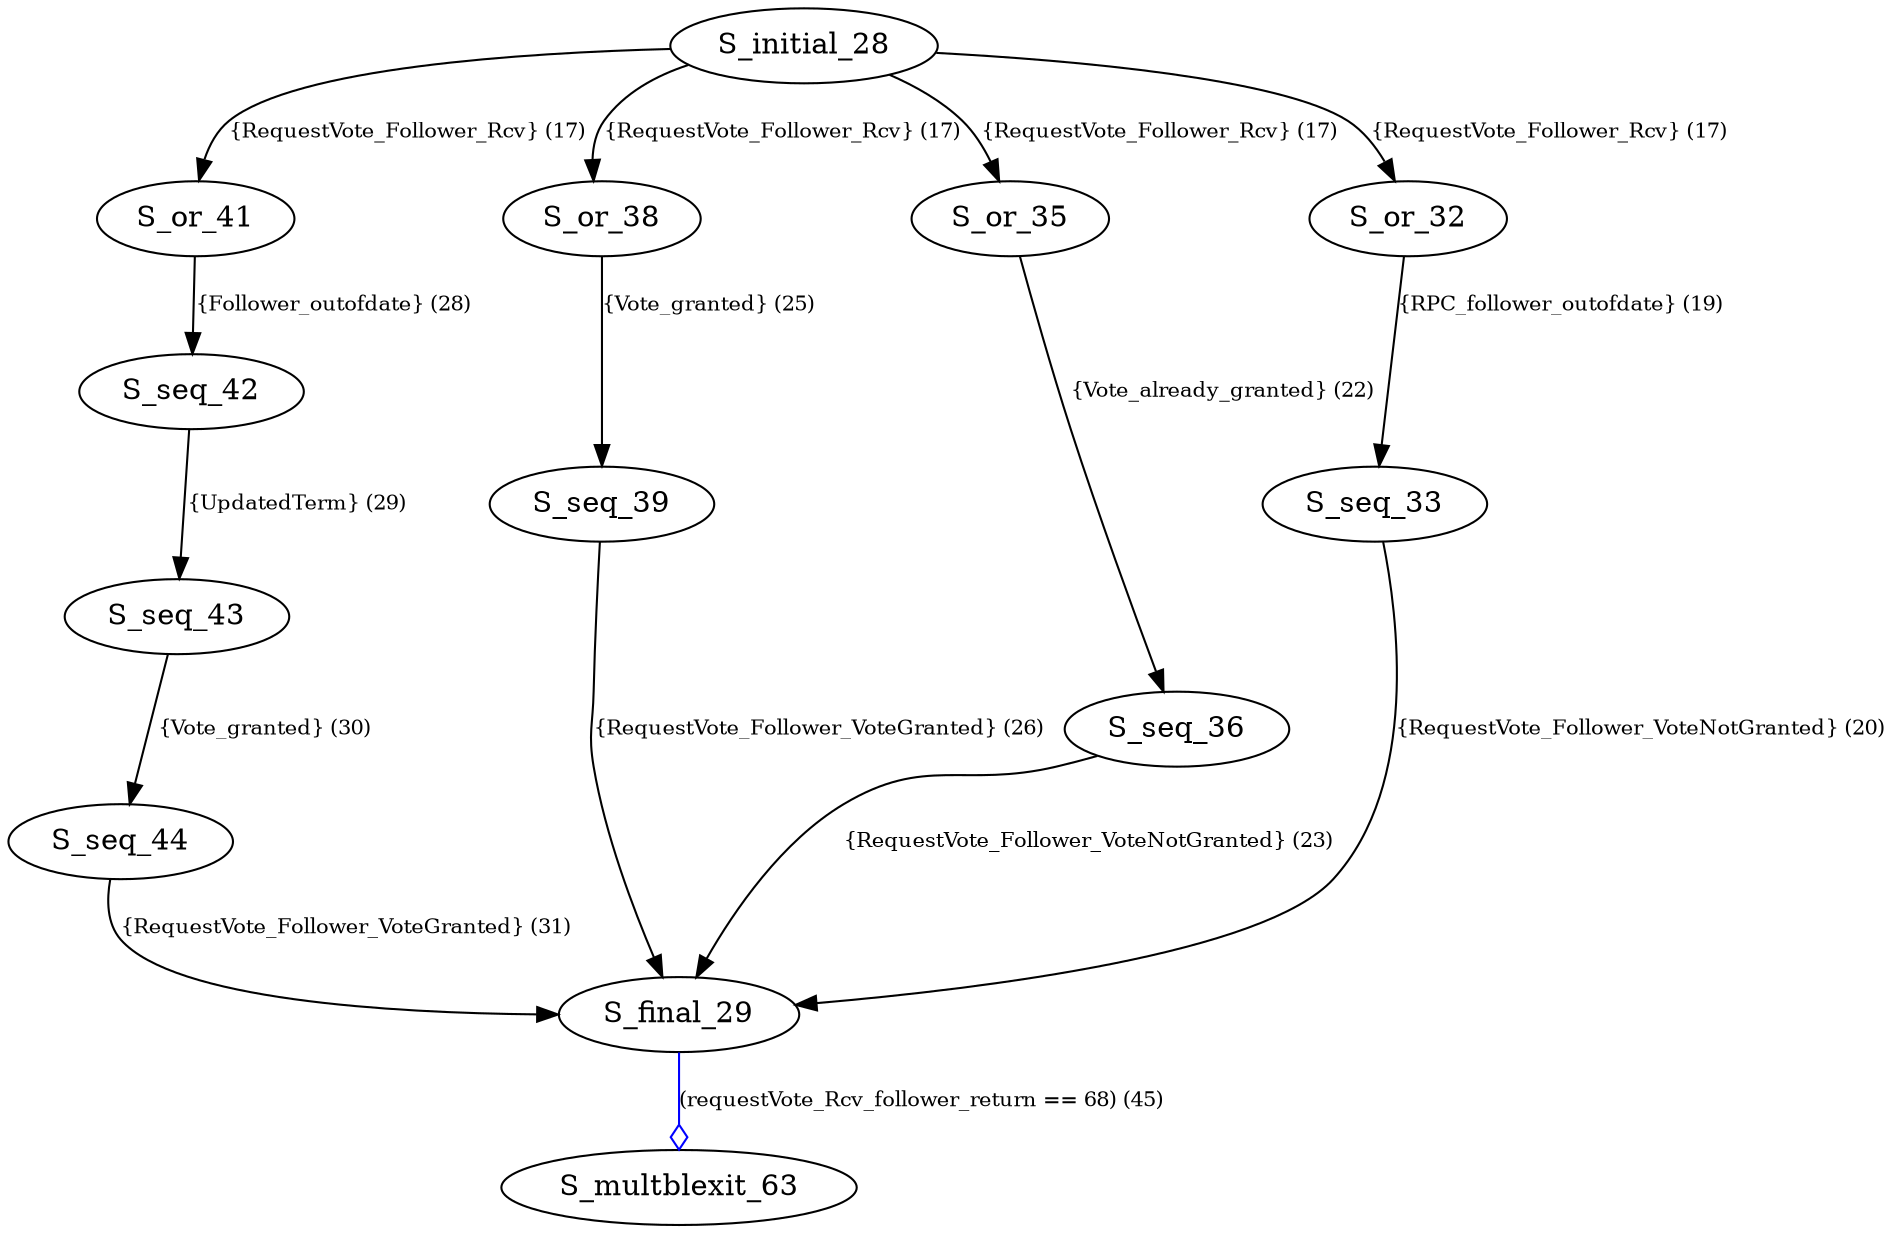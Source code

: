 digraph FUNCTION {
 "S_seq_44" -> "S_final_29" [label="{RequestVote_Follower_VoteGranted} (31)",fontsize=10,];
 "S_seq_43" -> "S_seq_44" [label="{Vote_granted} (30)",fontsize=10,];
 "S_or_41" -> "S_seq_42" [label="{Follower_outofdate} (28)",fontsize=10,];
 "S_or_38" -> "S_seq_39" [label="{Vote_granted} (25)",fontsize=10,];
 "S_initial_28" -> "S_or_41" [label="{RequestVote_Follower_Rcv} (17)",fontsize=10,];
 "S_initial_28" -> "S_or_38" [label="{RequestVote_Follower_Rcv} (17)",fontsize=10,];
 "S_initial_28" -> "S_or_35" [label="{RequestVote_Follower_Rcv} (17)",fontsize=10,];
 "S_initial_28" -> "S_or_32" [label="{RequestVote_Follower_Rcv} (17)",fontsize=10,];
 "S_seq_36" -> "S_final_29" [label="{RequestVote_Follower_VoteNotGranted} (23)",fontsize=10,];
 "S_seq_33" -> "S_final_29" [label="{RequestVote_Follower_VoteNotGranted} (20)",fontsize=10,];
 "S_or_32" -> "S_seq_33" [label="{RPC_follower_outofdate} (19)",fontsize=10,];
 "S_final_29" -> "S_multblexit_63" [label="(requestVote_Rcv_follower_return == 68) (45)",fontsize=10,arrowhead="odiamond",color="blue"];
 "S_or_35" -> "S_seq_36" [label="{Vote_already_granted} (22)",fontsize=10,];
 "S_seq_39" -> "S_final_29" [label="{RequestVote_Follower_VoteGranted} (26)",fontsize=10,];
 "S_seq_42" -> "S_seq_43" [label="{UpdatedTerm} (29)",fontsize=10,];
}
